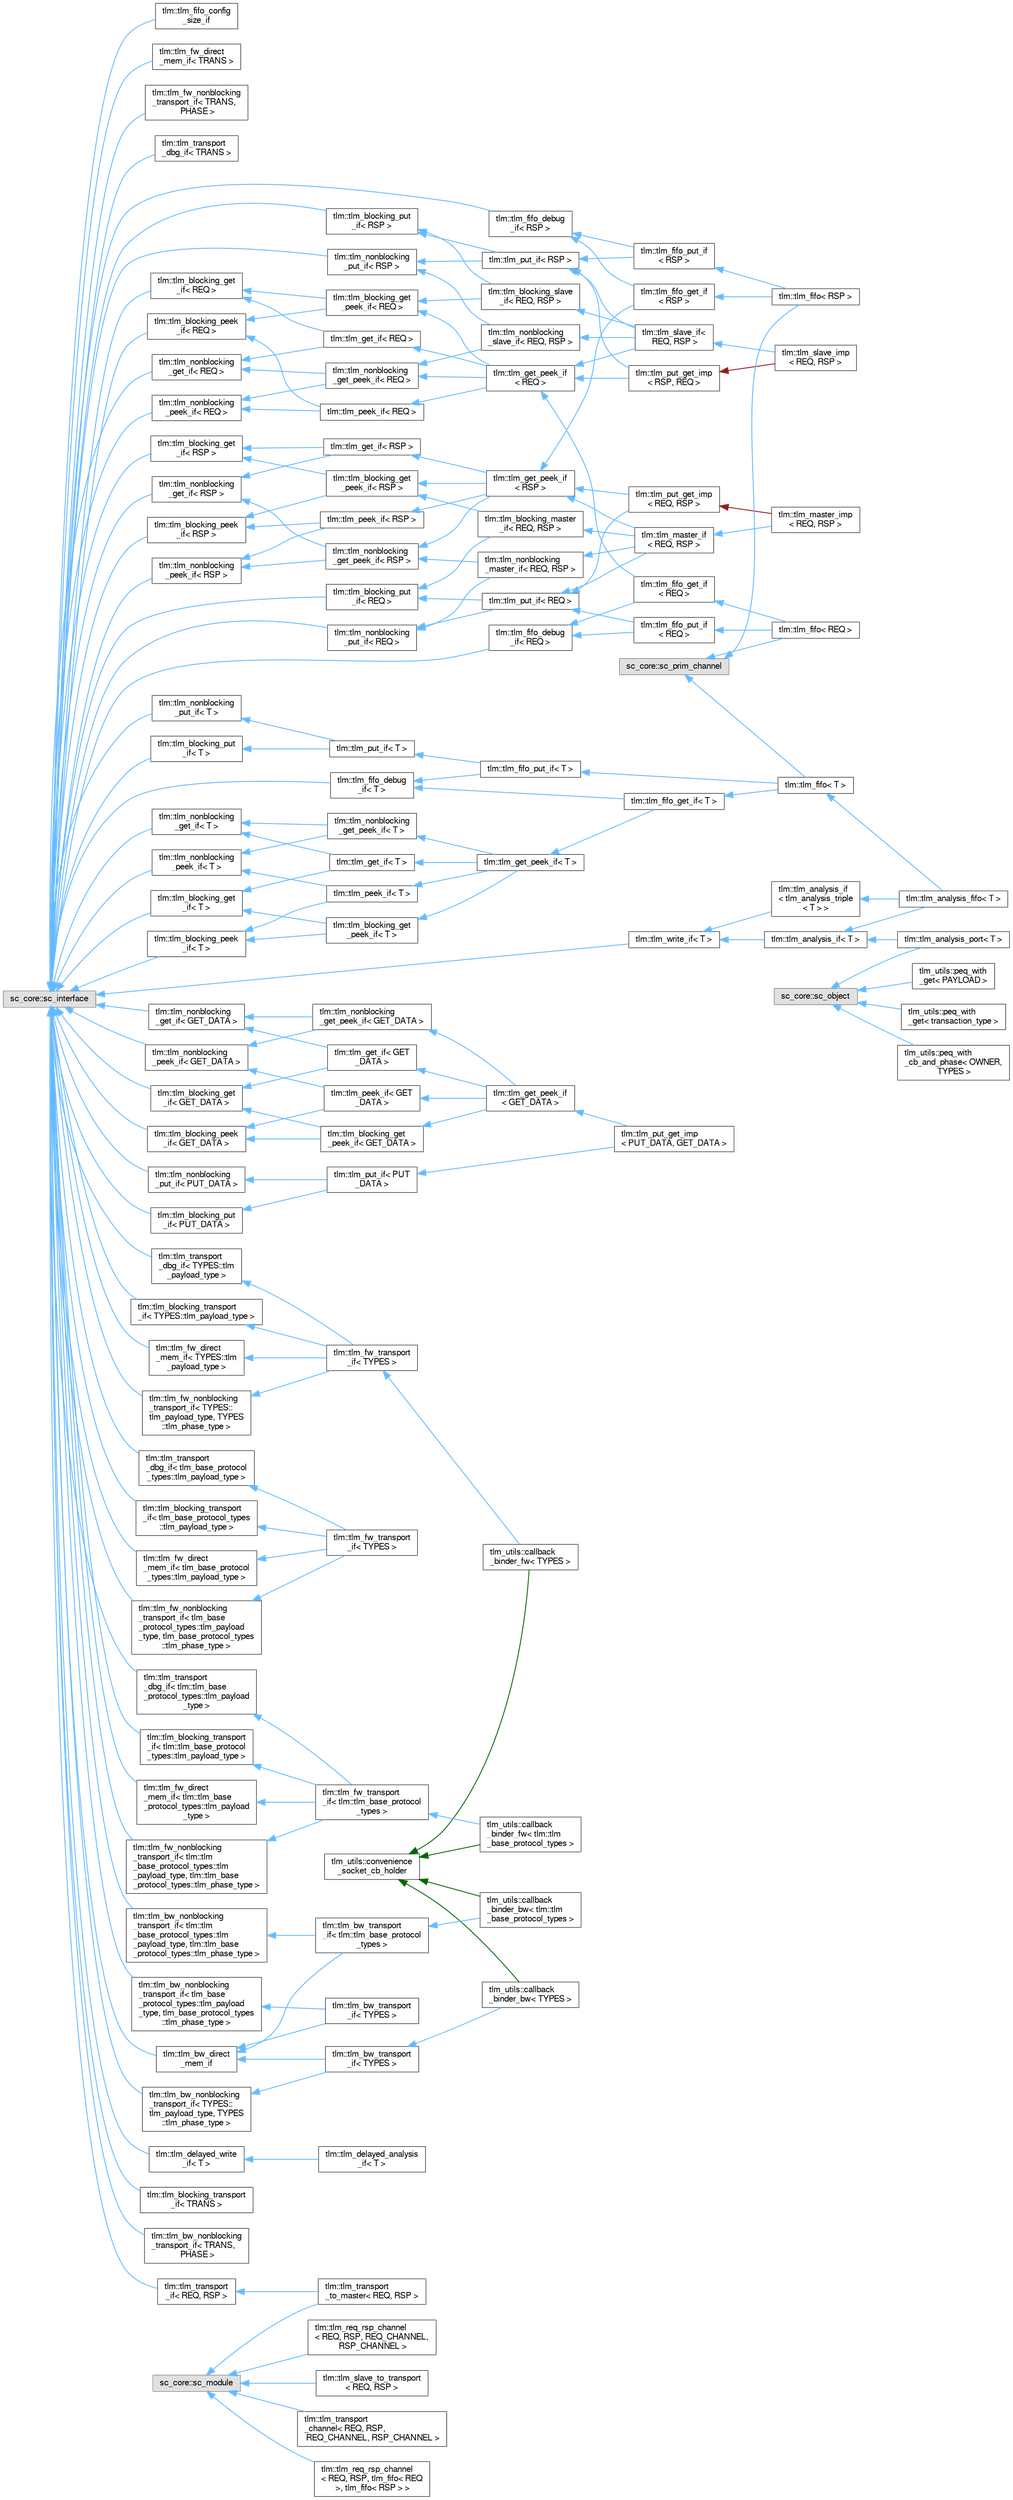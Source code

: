 digraph "Graphical Class Hierarchy"
{
 // LATEX_PDF_SIZE
  bgcolor="transparent";
  edge [fontname=FreeSans,fontsize=10,labelfontname=FreeSans,labelfontsize=10];
  node [fontname=FreeSans,fontsize=10,shape=box,height=0.2,width=0.4];
  rankdir="LR";
  Node0 [id="Node000000",label="tlm_utils::convenience\l_socket_cb_holder",height=0.2,width=0.4,color="grey40", fillcolor="white", style="filled",URL="$a01281.html",tooltip=" "];
  Node0 -> Node1 [id="edge128_Node000000_Node000001",dir="back",color="darkgreen",style="solid",tooltip=" "];
  Node1 [id="Node000001",label="tlm_utils::callback\l_binder_bw\< tlm::tlm\l_base_protocol_types \>",height=0.2,width=0.4,color="grey40", fillcolor="white", style="filled",URL="$a01333.html",tooltip=" "];
  Node0 -> Node99 [id="edge129_Node000000_Node000099",dir="back",color="darkgreen",style="solid",tooltip=" "];
  Node99 [id="Node000099",label="tlm_utils::callback\l_binder_fw\< tlm::tlm\l_base_protocol_types \>",height=0.2,width=0.4,color="grey40", fillcolor="white", style="filled",URL="$a01329.html",tooltip=" "];
  Node0 -> Node107 [id="edge130_Node000000_Node000107",dir="back",color="darkgreen",style="solid",tooltip=" "];
  Node107 [id="Node000107",label="tlm_utils::callback\l_binder_bw\< TYPES \>",height=0.2,width=0.4,color="grey40", fillcolor="white", style="filled",URL="$a01333.html",tooltip=" "];
  Node0 -> Node93 [id="edge131_Node000000_Node000093",dir="back",color="darkgreen",style="solid",tooltip=" "];
  Node93 [id="Node000093",label="tlm_utils::callback\l_binder_fw\< TYPES \>",height=0.2,width=0.4,color="grey40", fillcolor="white", style="filled",URL="$a01329.html",tooltip=" "];
  Node4 [id="Node000004",label="sc_core::sc_interface",height=0.2,width=0.4,color="grey60", fillcolor="#E0E0E0", style="filled",tooltip=" "];
  Node4 -> Node5 [id="edge132_Node000004_Node000005",dir="back",color="steelblue1",style="solid",tooltip=" "];
  Node5 [id="Node000005",label="tlm::tlm_blocking_get\l_if\< RSP \>",height=0.2,width=0.4,color="grey40", fillcolor="white", style="filled",URL="$a01013.html",tooltip=" "];
  Node5 -> Node6 [id="edge133_Node000005_Node000006",dir="back",color="steelblue1",style="solid",tooltip=" "];
  Node6 [id="Node000006",label="tlm::tlm_blocking_get\l_peek_if\< RSP \>",height=0.2,width=0.4,color="grey40", fillcolor="white", style="filled",URL="$a01049.html",tooltip=" "];
  Node6 -> Node7 [id="edge134_Node000006_Node000007",dir="back",color="steelblue1",style="solid",tooltip=" "];
  Node7 [id="Node000007",label="tlm::tlm_get_peek_if\l\< RSP \>",height=0.2,width=0.4,color="grey40", fillcolor="white", style="filled",URL="$a01057.html",tooltip=" "];
  Node7 -> Node8 [id="edge135_Node000007_Node000008",dir="back",color="steelblue1",style="solid",tooltip=" "];
  Node8 [id="Node000008",label="tlm::tlm_fifo_get_if\l\< RSP \>",height=0.2,width=0.4,color="grey40", fillcolor="white", style="filled",URL="$a01069.html",tooltip=" "];
  Node8 -> Node9 [id="edge136_Node000008_Node000009",dir="back",color="steelblue1",style="solid",tooltip=" "];
  Node9 [id="Node000009",label="tlm::tlm_fifo\< RSP \>",height=0.2,width=0.4,color="grey40", fillcolor="white", style="filled",URL="$a01117.html",tooltip=" "];
  Node7 -> Node20 [id="edge137_Node000007_Node000020",dir="back",color="steelblue1",style="solid",tooltip=" "];
  Node20 [id="Node000020",label="tlm::tlm_put_get_imp\l\< REQ, RSP \>",height=0.2,width=0.4,color="grey40", fillcolor="white", style="filled",URL="$a01121.html",tooltip=" "];
  Node20 -> Node21 [id="edge138_Node000020_Node000021",dir="back",color="firebrick4",style="solid",tooltip=" "];
  Node21 [id="Node000021",label="tlm::tlm_master_imp\l\< REQ, RSP \>",height=0.2,width=0.4,color="grey40", fillcolor="white", style="filled",URL="$a01125.html",tooltip=" "];
  Node7 -> Node22 [id="edge139_Node000007_Node000022",dir="back",color="steelblue1",style="solid",tooltip=" "];
  Node22 [id="Node000022",label="tlm::tlm_master_if\l\< REQ, RSP \>",height=0.2,width=0.4,color="grey40", fillcolor="white", style="filled",URL="$a01093.html",tooltip=" "];
  Node22 -> Node21 [id="edge140_Node000022_Node000021",dir="back",color="steelblue1",style="solid",tooltip=" "];
  Node6 -> Node23 [id="edge141_Node000006_Node000023",dir="back",color="steelblue1",style="solid",tooltip=" "];
  Node23 [id="Node000023",label="tlm::tlm_blocking_master\l_if\< REQ, RSP \>",height=0.2,width=0.4,color="grey40", fillcolor="white", style="filled",URL="$a01077.html",tooltip=" "];
  Node23 -> Node22 [id="edge142_Node000023_Node000022",dir="back",color="steelblue1",style="solid",tooltip=" "];
  Node5 -> Node28 [id="edge143_Node000005_Node000028",dir="back",color="steelblue1",style="solid",tooltip=" "];
  Node28 [id="Node000028",label="tlm::tlm_get_if\< RSP \>",height=0.2,width=0.4,color="grey40", fillcolor="white", style="filled",URL="$a01029.html",tooltip=" "];
  Node28 -> Node7 [id="edge144_Node000028_Node000007",dir="back",color="steelblue1",style="solid",tooltip=" "];
  Node4 -> Node63 [id="edge145_Node000004_Node000063",dir="back",color="steelblue1",style="solid",tooltip=" "];
  Node63 [id="Node000063",label="tlm::tlm_blocking_get\l_if\< REQ \>",height=0.2,width=0.4,color="grey40", fillcolor="white", style="filled",URL="$a01013.html",tooltip=" "];
  Node63 -> Node60 [id="edge146_Node000063_Node000060",dir="back",color="steelblue1",style="solid",tooltip=" "];
  Node60 [id="Node000060",label="tlm::tlm_blocking_get\l_peek_if\< REQ \>",height=0.2,width=0.4,color="grey40", fillcolor="white", style="filled",URL="$a01049.html",tooltip=" "];
  Node60 -> Node15 [id="edge147_Node000060_Node000015",dir="back",color="steelblue1",style="solid",tooltip=" "];
  Node15 [id="Node000015",label="tlm::tlm_get_peek_if\l\< REQ \>",height=0.2,width=0.4,color="grey40", fillcolor="white", style="filled",URL="$a01057.html",tooltip=" "];
  Node15 -> Node16 [id="edge148_Node000015_Node000016",dir="back",color="steelblue1",style="solid",tooltip=" "];
  Node16 [id="Node000016",label="tlm::tlm_fifo_get_if\l\< REQ \>",height=0.2,width=0.4,color="grey40", fillcolor="white", style="filled",URL="$a01069.html",tooltip=" "];
  Node16 -> Node17 [id="edge149_Node000016_Node000017",dir="back",color="steelblue1",style="solid",tooltip=" "];
  Node17 [id="Node000017",label="tlm::tlm_fifo\< REQ \>",height=0.2,width=0.4,color="grey40", fillcolor="white", style="filled",URL="$a01117.html",tooltip=" "];
  Node15 -> Node12 [id="edge150_Node000015_Node000012",dir="back",color="steelblue1",style="solid",tooltip=" "];
  Node12 [id="Node000012",label="tlm::tlm_put_get_imp\l\< RSP, REQ \>",height=0.2,width=0.4,color="grey40", fillcolor="white", style="filled",URL="$a01121.html",tooltip=" "];
  Node12 -> Node13 [id="edge151_Node000012_Node000013",dir="back",color="firebrick4",style="solid",tooltip=" "];
  Node13 [id="Node000013",label="tlm::tlm_slave_imp\l\< REQ, RSP \>",height=0.2,width=0.4,color="grey40", fillcolor="white", style="filled",URL="$a01129.html",tooltip=" "];
  Node15 -> Node14 [id="edge152_Node000015_Node000014",dir="back",color="steelblue1",style="solid",tooltip=" "];
  Node14 [id="Node000014",label="tlm::tlm_slave_if\<\l REQ, RSP \>",height=0.2,width=0.4,color="grey40", fillcolor="white", style="filled",URL="$a01097.html",tooltip=" "];
  Node14 -> Node13 [id="edge153_Node000014_Node000013",dir="back",color="steelblue1",style="solid",tooltip=" "];
  Node60 -> Node61 [id="edge154_Node000060_Node000061",dir="back",color="steelblue1",style="solid",tooltip=" "];
  Node61 [id="Node000061",label="tlm::tlm_blocking_slave\l_if\< REQ, RSP \>",height=0.2,width=0.4,color="grey40", fillcolor="white", style="filled",URL="$a01081.html",tooltip=" "];
  Node61 -> Node14 [id="edge155_Node000061_Node000014",dir="back",color="steelblue1",style="solid",tooltip=" "];
  Node63 -> Node64 [id="edge156_Node000063_Node000064",dir="back",color="steelblue1",style="solid",tooltip=" "];
  Node64 [id="Node000064",label="tlm::tlm_get_if\< REQ \>",height=0.2,width=0.4,color="grey40", fillcolor="white", style="filled",URL="$a01029.html",tooltip=" "];
  Node64 -> Node15 [id="edge157_Node000064_Node000015",dir="back",color="steelblue1",style="solid",tooltip=" "];
  Node4 -> Node73 [id="edge158_Node000004_Node000073",dir="back",color="steelblue1",style="solid",tooltip=" "];
  Node73 [id="Node000073",label="tlm::tlm_blocking_get\l_if\< GET_DATA \>",height=0.2,width=0.4,color="grey40", fillcolor="white", style="filled",URL="$a01013.html",tooltip=" "];
  Node73 -> Node74 [id="edge159_Node000073_Node000074",dir="back",color="steelblue1",style="solid",tooltip=" "];
  Node74 [id="Node000074",label="tlm::tlm_blocking_get\l_peek_if\< GET_DATA \>",height=0.2,width=0.4,color="grey40", fillcolor="white", style="filled",URL="$a01049.html",tooltip=" "];
  Node74 -> Node75 [id="edge160_Node000074_Node000075",dir="back",color="steelblue1",style="solid",tooltip=" "];
  Node75 [id="Node000075",label="tlm::tlm_get_peek_if\l\< GET_DATA \>",height=0.2,width=0.4,color="grey40", fillcolor="white", style="filled",URL="$a01057.html",tooltip=" "];
  Node75 -> Node76 [id="edge161_Node000075_Node000076",dir="back",color="steelblue1",style="solid",tooltip=" "];
  Node76 [id="Node000076",label="tlm::tlm_put_get_imp\l\< PUT_DATA, GET_DATA \>",height=0.2,width=0.4,color="grey40", fillcolor="white", style="filled",URL="$a01121.html",tooltip=" "];
  Node73 -> Node80 [id="edge162_Node000073_Node000080",dir="back",color="steelblue1",style="solid",tooltip=" "];
  Node80 [id="Node000080",label="tlm::tlm_get_if\< GET\l_DATA \>",height=0.2,width=0.4,color="grey40", fillcolor="white", style="filled",URL="$a01029.html",tooltip=" "];
  Node80 -> Node75 [id="edge163_Node000080_Node000075",dir="back",color="steelblue1",style="solid",tooltip=" "];
  Node4 -> Node31 [id="edge164_Node000004_Node000031",dir="back",color="steelblue1",style="solid",tooltip=" "];
  Node31 [id="Node000031",label="tlm::tlm_blocking_peek\l_if\< RSP \>",height=0.2,width=0.4,color="grey40", fillcolor="white", style="filled",URL="$a01037.html",tooltip=" "];
  Node31 -> Node6 [id="edge165_Node000031_Node000006",dir="back",color="steelblue1",style="solid",tooltip=" "];
  Node31 -> Node30 [id="edge166_Node000031_Node000030",dir="back",color="steelblue1",style="solid",tooltip=" "];
  Node30 [id="Node000030",label="tlm::tlm_peek_if\< RSP \>",height=0.2,width=0.4,color="grey40", fillcolor="white", style="filled",URL="$a01045.html",tooltip=" "];
  Node30 -> Node7 [id="edge167_Node000030_Node000007",dir="back",color="steelblue1",style="solid",tooltip=" "];
  Node4 -> Node71 [id="edge168_Node000004_Node000071",dir="back",color="steelblue1",style="solid",tooltip=" "];
  Node71 [id="Node000071",label="tlm::tlm_blocking_peek\l_if\< REQ \>",height=0.2,width=0.4,color="grey40", fillcolor="white", style="filled",URL="$a01037.html",tooltip=" "];
  Node71 -> Node60 [id="edge169_Node000071_Node000060",dir="back",color="steelblue1",style="solid",tooltip=" "];
  Node71 -> Node70 [id="edge170_Node000071_Node000070",dir="back",color="steelblue1",style="solid",tooltip=" "];
  Node70 [id="Node000070",label="tlm::tlm_peek_if\< REQ \>",height=0.2,width=0.4,color="grey40", fillcolor="white", style="filled",URL="$a01045.html",tooltip=" "];
  Node70 -> Node15 [id="edge171_Node000070_Node000015",dir="back",color="steelblue1",style="solid",tooltip=" "];
  Node4 -> Node85 [id="edge172_Node000004_Node000085",dir="back",color="steelblue1",style="solid",tooltip=" "];
  Node85 [id="Node000085",label="tlm::tlm_blocking_peek\l_if\< GET_DATA \>",height=0.2,width=0.4,color="grey40", fillcolor="white", style="filled",URL="$a01037.html",tooltip=" "];
  Node85 -> Node74 [id="edge173_Node000085_Node000074",dir="back",color="steelblue1",style="solid",tooltip=" "];
  Node85 -> Node84 [id="edge174_Node000085_Node000084",dir="back",color="steelblue1",style="solid",tooltip=" "];
  Node84 [id="Node000084",label="tlm::tlm_peek_if\< GET\l_DATA \>",height=0.2,width=0.4,color="grey40", fillcolor="white", style="filled",URL="$a01045.html",tooltip=" "];
  Node84 -> Node75 [id="edge175_Node000084_Node000075",dir="back",color="steelblue1",style="solid",tooltip=" "];
  Node4 -> Node24 [id="edge176_Node000004_Node000024",dir="back",color="steelblue1",style="solid",tooltip=" "];
  Node24 [id="Node000024",label="tlm::tlm_blocking_put\l_if\< REQ \>",height=0.2,width=0.4,color="grey40", fillcolor="white", style="filled",URL="$a01017.html",tooltip=" "];
  Node24 -> Node19 [id="edge177_Node000024_Node000019",dir="back",color="steelblue1",style="solid",tooltip=" "];
  Node19 [id="Node000019",label="tlm::tlm_put_if\< REQ \>",height=0.2,width=0.4,color="grey40", fillcolor="white", style="filled",URL="$a01033.html",tooltip=" "];
  Node19 -> Node18 [id="edge178_Node000019_Node000018",dir="back",color="steelblue1",style="solid",tooltip=" "];
  Node18 [id="Node000018",label="tlm::tlm_fifo_put_if\l\< REQ \>",height=0.2,width=0.4,color="grey40", fillcolor="white", style="filled",URL="$a01065.html",tooltip=" "];
  Node18 -> Node17 [id="edge179_Node000018_Node000017",dir="back",color="steelblue1",style="solid",tooltip=" "];
  Node19 -> Node20 [id="edge180_Node000019_Node000020",dir="back",color="steelblue1",style="solid",tooltip=" "];
  Node19 -> Node22 [id="edge181_Node000019_Node000022",dir="back",color="steelblue1",style="solid",tooltip=" "];
  Node24 -> Node23 [id="edge182_Node000024_Node000023",dir="back",color="steelblue1",style="solid",tooltip=" "];
  Node4 -> Node62 [id="edge183_Node000004_Node000062",dir="back",color="steelblue1",style="solid",tooltip=" "];
  Node62 [id="Node000062",label="tlm::tlm_blocking_put\l_if\< RSP \>",height=0.2,width=0.4,color="grey40", fillcolor="white", style="filled",URL="$a01017.html",tooltip=" "];
  Node62 -> Node11 [id="edge184_Node000062_Node000011",dir="back",color="steelblue1",style="solid",tooltip=" "];
  Node11 [id="Node000011",label="tlm::tlm_put_if\< RSP \>",height=0.2,width=0.4,color="grey40", fillcolor="white", style="filled",URL="$a01033.html",tooltip=" "];
  Node11 -> Node10 [id="edge185_Node000011_Node000010",dir="back",color="steelblue1",style="solid",tooltip=" "];
  Node10 [id="Node000010",label="tlm::tlm_fifo_put_if\l\< RSP \>",height=0.2,width=0.4,color="grey40", fillcolor="white", style="filled",URL="$a01065.html",tooltip=" "];
  Node10 -> Node9 [id="edge186_Node000010_Node000009",dir="back",color="steelblue1",style="solid",tooltip=" "];
  Node11 -> Node12 [id="edge187_Node000011_Node000012",dir="back",color="steelblue1",style="solid",tooltip=" "];
  Node11 -> Node14 [id="edge188_Node000011_Node000014",dir="back",color="steelblue1",style="solid",tooltip=" "];
  Node62 -> Node61 [id="edge189_Node000062_Node000061",dir="back",color="steelblue1",style="solid",tooltip=" "];
  Node4 -> Node78 [id="edge190_Node000004_Node000078",dir="back",color="steelblue1",style="solid",tooltip=" "];
  Node78 [id="Node000078",label="tlm::tlm_blocking_put\l_if\< PUT_DATA \>",height=0.2,width=0.4,color="grey40", fillcolor="white", style="filled",URL="$a01017.html",tooltip=" "];
  Node78 -> Node77 [id="edge191_Node000078_Node000077",dir="back",color="steelblue1",style="solid",tooltip=" "];
  Node77 [id="Node000077",label="tlm::tlm_put_if\< PUT\l_DATA \>",height=0.2,width=0.4,color="grey40", fillcolor="white", style="filled",URL="$a01033.html",tooltip=" "];
  Node77 -> Node76 [id="edge192_Node000077_Node000076",dir="back",color="steelblue1",style="solid",tooltip=" "];
  Node4 -> Node86 [id="edge193_Node000004_Node000086",dir="back",color="steelblue1",style="solid",tooltip=" "];
  Node86 [id="Node000086",label="tlm::tlm_blocking_transport\l_if\< tlm_base_protocol_types\l::tlm_payload_type \>",height=0.2,width=0.4,color="grey40", fillcolor="white", style="filled",URL="$a01169.html",tooltip=" "];
  Node86 -> Node87 [id="edge194_Node000086_Node000087",dir="back",color="steelblue1",style="solid",tooltip=" "];
  Node87 [id="Node000087",label="tlm::tlm_fw_transport\l_if\< TYPES \>",height=0.2,width=0.4,color="grey40", fillcolor="white", style="filled",URL="$a01189.html",tooltip=" "];
  Node4 -> Node91 [id="edge195_Node000004_Node000091",dir="back",color="steelblue1",style="solid",tooltip=" "];
  Node91 [id="Node000091",label="tlm::tlm_blocking_transport\l_if\< TYPES::tlm_payload_type \>",height=0.2,width=0.4,color="grey40", fillcolor="white", style="filled",URL="$a01169.html",tooltip=" "];
  Node91 -> Node92 [id="edge196_Node000091_Node000092",dir="back",color="steelblue1",style="solid",tooltip=" "];
  Node92 [id="Node000092",label="tlm::tlm_fw_transport\l_if\< TYPES \>",height=0.2,width=0.4,color="grey40", fillcolor="white", style="filled",URL="$a01189.html",tooltip=" "];
  Node92 -> Node93 [id="edge197_Node000092_Node000093",dir="back",color="steelblue1",style="solid",tooltip=" "];
  Node4 -> Node97 [id="edge198_Node000004_Node000097",dir="back",color="steelblue1",style="solid",tooltip=" "];
  Node97 [id="Node000097",label="tlm::tlm_blocking_transport\l_if\< tlm::tlm_base_protocol\l_types::tlm_payload_type \>",height=0.2,width=0.4,color="grey40", fillcolor="white", style="filled",URL="$a01169.html",tooltip=" "];
  Node97 -> Node98 [id="edge199_Node000097_Node000098",dir="back",color="steelblue1",style="solid",tooltip=" "];
  Node98 [id="Node000098",label="tlm::tlm_fw_transport\l_if\< tlm::tlm_base_protocol\l_types \>",height=0.2,width=0.4,color="grey40", fillcolor="white", style="filled",URL="$a01189.html",tooltip=" "];
  Node98 -> Node99 [id="edge200_Node000098_Node000099",dir="back",color="steelblue1",style="solid",tooltip=" "];
  Node4 -> Node103 [id="edge201_Node000004_Node000103",dir="back",color="steelblue1",style="solid",tooltip=" "];
  Node103 [id="Node000103",label="tlm::tlm_bw_nonblocking\l_transport_if\< tlm_base\l_protocol_types::tlm_payload\l_type, tlm_base_protocol_types\l::tlm_phase_type \>",height=0.2,width=0.4,color="grey40", fillcolor="white", style="filled",URL="$a01165.html",tooltip=" "];
  Node103 -> Node104 [id="edge202_Node000103_Node000104",dir="back",color="steelblue1",style="solid",tooltip=" "];
  Node104 [id="Node000104",label="tlm::tlm_bw_transport\l_if\< TYPES \>",height=0.2,width=0.4,color="grey40", fillcolor="white", style="filled",URL="$a01193.html",tooltip=" "];
  Node4 -> Node108 [id="edge203_Node000004_Node000108",dir="back",color="steelblue1",style="solid",tooltip=" "];
  Node108 [id="Node000108",label="tlm::tlm_bw_nonblocking\l_transport_if\< TYPES::\ltlm_payload_type, TYPES\l::tlm_phase_type \>",height=0.2,width=0.4,color="grey40", fillcolor="white", style="filled",URL="$a01165.html",tooltip=" "];
  Node108 -> Node106 [id="edge204_Node000108_Node000106",dir="back",color="steelblue1",style="solid",tooltip=" "];
  Node106 [id="Node000106",label="tlm::tlm_bw_transport\l_if\< TYPES \>",height=0.2,width=0.4,color="grey40", fillcolor="white", style="filled",URL="$a01193.html",tooltip=" "];
  Node106 -> Node107 [id="edge205_Node000106_Node000107",dir="back",color="steelblue1",style="solid",tooltip=" "];
  Node4 -> Node3 [id="edge206_Node000004_Node000003",dir="back",color="steelblue1",style="solid",tooltip=" "];
  Node3 [id="Node000003",label="tlm::tlm_bw_nonblocking\l_transport_if\< tlm::tlm\l_base_protocol_types::tlm\l_payload_type, tlm::tlm_base\l_protocol_types::tlm_phase_type \>",height=0.2,width=0.4,color="grey40", fillcolor="white", style="filled",URL="$a01165.html",tooltip=" "];
  Node3 -> Node2 [id="edge207_Node000003_Node000002",dir="back",color="steelblue1",style="solid",tooltip=" "];
  Node2 [id="Node000002",label="tlm::tlm_bw_transport\l_if\< tlm::tlm_base_protocol\l_types \>",height=0.2,width=0.4,color="grey40", fillcolor="white", style="filled",URL="$a01193.html",tooltip=" "];
  Node2 -> Node1 [id="edge208_Node000002_Node000001",dir="back",color="steelblue1",style="solid",tooltip=" "];
  Node4 -> Node33 [id="edge209_Node000004_Node000033",dir="back",color="steelblue1",style="solid",tooltip=" "];
  Node33 [id="Node000033",label="tlm::tlm_fifo_debug\l_if\< REQ \>",height=0.2,width=0.4,color="grey40", fillcolor="white", style="filled",URL="$a01061.html",tooltip=" "];
  Node33 -> Node16 [id="edge210_Node000033_Node000016",dir="back",color="steelblue1",style="solid",tooltip=" "];
  Node33 -> Node18 [id="edge211_Node000033_Node000018",dir="back",color="steelblue1",style="solid",tooltip=" "];
  Node4 -> Node72 [id="edge212_Node000004_Node000072",dir="back",color="steelblue1",style="solid",tooltip=" "];
  Node72 [id="Node000072",label="tlm::tlm_fifo_debug\l_if\< RSP \>",height=0.2,width=0.4,color="grey40", fillcolor="white", style="filled",URL="$a01061.html",tooltip=" "];
  Node72 -> Node8 [id="edge213_Node000072_Node000008",dir="back",color="steelblue1",style="solid",tooltip=" "];
  Node72 -> Node10 [id="edge214_Node000072_Node000010",dir="back",color="steelblue1",style="solid",tooltip=" "];
  Node4 -> Node88 [id="edge215_Node000004_Node000088",dir="back",color="steelblue1",style="solid",tooltip=" "];
  Node88 [id="Node000088",label="tlm::tlm_fw_direct\l_mem_if\< tlm_base_protocol\l_types::tlm_payload_type \>",height=0.2,width=0.4,color="grey40", fillcolor="white", style="filled",URL="$a01173.html",tooltip=" "];
  Node88 -> Node87 [id="edge216_Node000088_Node000087",dir="back",color="steelblue1",style="solid",tooltip=" "];
  Node4 -> Node94 [id="edge217_Node000004_Node000094",dir="back",color="steelblue1",style="solid",tooltip=" "];
  Node94 [id="Node000094",label="tlm::tlm_fw_direct\l_mem_if\< TYPES::tlm\l_payload_type \>",height=0.2,width=0.4,color="grey40", fillcolor="white", style="filled",URL="$a01173.html",tooltip=" "];
  Node94 -> Node92 [id="edge218_Node000094_Node000092",dir="back",color="steelblue1",style="solid",tooltip=" "];
  Node4 -> Node100 [id="edge219_Node000004_Node000100",dir="back",color="steelblue1",style="solid",tooltip=" "];
  Node100 [id="Node000100",label="tlm::tlm_fw_direct\l_mem_if\< tlm::tlm_base\l_protocol_types::tlm_payload\l_type \>",height=0.2,width=0.4,color="grey40", fillcolor="white", style="filled",URL="$a01173.html",tooltip=" "];
  Node100 -> Node98 [id="edge220_Node000100_Node000098",dir="back",color="steelblue1",style="solid",tooltip=" "];
  Node4 -> Node89 [id="edge221_Node000004_Node000089",dir="back",color="steelblue1",style="solid",tooltip=" "];
  Node89 [id="Node000089",label="tlm::tlm_fw_nonblocking\l_transport_if\< tlm_base\l_protocol_types::tlm_payload\l_type, tlm_base_protocol_types\l::tlm_phase_type \>",height=0.2,width=0.4,color="grey40", fillcolor="white", style="filled",URL="$a01161.html",tooltip=" "];
  Node89 -> Node87 [id="edge222_Node000089_Node000087",dir="back",color="steelblue1",style="solid",tooltip=" "];
  Node4 -> Node95 [id="edge223_Node000004_Node000095",dir="back",color="steelblue1",style="solid",tooltip=" "];
  Node95 [id="Node000095",label="tlm::tlm_fw_nonblocking\l_transport_if\< TYPES::\ltlm_payload_type, TYPES\l::tlm_phase_type \>",height=0.2,width=0.4,color="grey40", fillcolor="white", style="filled",URL="$a01161.html",tooltip=" "];
  Node95 -> Node92 [id="edge224_Node000095_Node000092",dir="back",color="steelblue1",style="solid",tooltip=" "];
  Node4 -> Node101 [id="edge225_Node000004_Node000101",dir="back",color="steelblue1",style="solid",tooltip=" "];
  Node101 [id="Node000101",label="tlm::tlm_fw_nonblocking\l_transport_if\< tlm::tlm\l_base_protocol_types::tlm\l_payload_type, tlm::tlm_base\l_protocol_types::tlm_phase_type \>",height=0.2,width=0.4,color="grey40", fillcolor="white", style="filled",URL="$a01161.html",tooltip=" "];
  Node101 -> Node98 [id="edge226_Node000101_Node000098",dir="back",color="steelblue1",style="solid",tooltip=" "];
  Node4 -> Node27 [id="edge227_Node000004_Node000027",dir="back",color="steelblue1",style="solid",tooltip=" "];
  Node27 [id="Node000027",label="tlm::tlm_nonblocking\l_get_if\< RSP \>",height=0.2,width=0.4,color="grey40", fillcolor="white", style="filled",URL="$a01021.html",tooltip=" "];
  Node27 -> Node28 [id="edge228_Node000027_Node000028",dir="back",color="steelblue1",style="solid",tooltip=" "];
  Node27 -> Node26 [id="edge229_Node000027_Node000026",dir="back",color="steelblue1",style="solid",tooltip=" "];
  Node26 [id="Node000026",label="tlm::tlm_nonblocking\l_get_peek_if\< RSP \>",height=0.2,width=0.4,color="grey40", fillcolor="white", style="filled",URL="$a01053.html",tooltip=" "];
  Node26 -> Node7 [id="edge230_Node000026_Node000007",dir="back",color="steelblue1",style="solid",tooltip=" "];
  Node26 -> Node25 [id="edge231_Node000026_Node000025",dir="back",color="steelblue1",style="solid",tooltip=" "];
  Node25 [id="Node000025",label="tlm::tlm_nonblocking\l_master_if\< REQ, RSP \>",height=0.2,width=0.4,color="grey40", fillcolor="white", style="filled",URL="$a01085.html",tooltip=" "];
  Node25 -> Node22 [id="edge232_Node000025_Node000022",dir="back",color="steelblue1",style="solid",tooltip=" "];
  Node4 -> Node65 [id="edge233_Node000004_Node000065",dir="back",color="steelblue1",style="solid",tooltip=" "];
  Node65 [id="Node000065",label="tlm::tlm_nonblocking\l_get_if\< REQ \>",height=0.2,width=0.4,color="grey40", fillcolor="white", style="filled",URL="$a01021.html",tooltip=" "];
  Node65 -> Node64 [id="edge234_Node000065_Node000064",dir="back",color="steelblue1",style="solid",tooltip=" "];
  Node65 -> Node66 [id="edge235_Node000065_Node000066",dir="back",color="steelblue1",style="solid",tooltip=" "];
  Node66 [id="Node000066",label="tlm::tlm_nonblocking\l_get_peek_if\< REQ \>",height=0.2,width=0.4,color="grey40", fillcolor="white", style="filled",URL="$a01053.html",tooltip=" "];
  Node66 -> Node15 [id="edge236_Node000066_Node000015",dir="back",color="steelblue1",style="solid",tooltip=" "];
  Node66 -> Node67 [id="edge237_Node000066_Node000067",dir="back",color="steelblue1",style="solid",tooltip=" "];
  Node67 [id="Node000067",label="tlm::tlm_nonblocking\l_slave_if\< REQ, RSP \>",height=0.2,width=0.4,color="grey40", fillcolor="white", style="filled",URL="$a01089.html",tooltip=" "];
  Node67 -> Node14 [id="edge238_Node000067_Node000014",dir="back",color="steelblue1",style="solid",tooltip=" "];
  Node4 -> Node81 [id="edge239_Node000004_Node000081",dir="back",color="steelblue1",style="solid",tooltip=" "];
  Node81 [id="Node000081",label="tlm::tlm_nonblocking\l_get_if\< GET_DATA \>",height=0.2,width=0.4,color="grey40", fillcolor="white", style="filled",URL="$a01021.html",tooltip=" "];
  Node81 -> Node80 [id="edge240_Node000081_Node000080",dir="back",color="steelblue1",style="solid",tooltip=" "];
  Node81 -> Node82 [id="edge241_Node000081_Node000082",dir="back",color="steelblue1",style="solid",tooltip=" "];
  Node82 [id="Node000082",label="tlm::tlm_nonblocking\l_get_peek_if\< GET_DATA \>",height=0.2,width=0.4,color="grey40", fillcolor="white", style="filled",URL="$a01053.html",tooltip=" "];
  Node82 -> Node75 [id="edge242_Node000082_Node000075",dir="back",color="steelblue1",style="solid",tooltip=" "];
  Node4 -> Node29 [id="edge243_Node000004_Node000029",dir="back",color="steelblue1",style="solid",tooltip=" "];
  Node29 [id="Node000029",label="tlm::tlm_nonblocking\l_peek_if\< RSP \>",height=0.2,width=0.4,color="grey40", fillcolor="white", style="filled",URL="$a01041.html",tooltip=" "];
  Node29 -> Node26 [id="edge244_Node000029_Node000026",dir="back",color="steelblue1",style="solid",tooltip=" "];
  Node29 -> Node30 [id="edge245_Node000029_Node000030",dir="back",color="steelblue1",style="solid",tooltip=" "];
  Node4 -> Node69 [id="edge246_Node000004_Node000069",dir="back",color="steelblue1",style="solid",tooltip=" "];
  Node69 [id="Node000069",label="tlm::tlm_nonblocking\l_peek_if\< REQ \>",height=0.2,width=0.4,color="grey40", fillcolor="white", style="filled",URL="$a01041.html",tooltip=" "];
  Node69 -> Node66 [id="edge247_Node000069_Node000066",dir="back",color="steelblue1",style="solid",tooltip=" "];
  Node69 -> Node70 [id="edge248_Node000069_Node000070",dir="back",color="steelblue1",style="solid",tooltip=" "];
  Node4 -> Node83 [id="edge249_Node000004_Node000083",dir="back",color="steelblue1",style="solid",tooltip=" "];
  Node83 [id="Node000083",label="tlm::tlm_nonblocking\l_peek_if\< GET_DATA \>",height=0.2,width=0.4,color="grey40", fillcolor="white", style="filled",URL="$a01041.html",tooltip=" "];
  Node83 -> Node82 [id="edge250_Node000083_Node000082",dir="back",color="steelblue1",style="solid",tooltip=" "];
  Node83 -> Node84 [id="edge251_Node000083_Node000084",dir="back",color="steelblue1",style="solid",tooltip=" "];
  Node4 -> Node32 [id="edge252_Node000004_Node000032",dir="back",color="steelblue1",style="solid",tooltip=" "];
  Node32 [id="Node000032",label="tlm::tlm_nonblocking\l_put_if\< REQ \>",height=0.2,width=0.4,color="grey40", fillcolor="white", style="filled",URL="$a01025.html",tooltip=" "];
  Node32 -> Node19 [id="edge253_Node000032_Node000019",dir="back",color="steelblue1",style="solid",tooltip=" "];
  Node32 -> Node25 [id="edge254_Node000032_Node000025",dir="back",color="steelblue1",style="solid",tooltip=" "];
  Node4 -> Node68 [id="edge255_Node000004_Node000068",dir="back",color="steelblue1",style="solid",tooltip=" "];
  Node68 [id="Node000068",label="tlm::tlm_nonblocking\l_put_if\< RSP \>",height=0.2,width=0.4,color="grey40", fillcolor="white", style="filled",URL="$a01025.html",tooltip=" "];
  Node68 -> Node11 [id="edge256_Node000068_Node000011",dir="back",color="steelblue1",style="solid",tooltip=" "];
  Node68 -> Node67 [id="edge257_Node000068_Node000067",dir="back",color="steelblue1",style="solid",tooltip=" "];
  Node4 -> Node79 [id="edge258_Node000004_Node000079",dir="back",color="steelblue1",style="solid",tooltip=" "];
  Node79 [id="Node000079",label="tlm::tlm_nonblocking\l_put_if\< PUT_DATA \>",height=0.2,width=0.4,color="grey40", fillcolor="white", style="filled",URL="$a01025.html",tooltip=" "];
  Node79 -> Node77 [id="edge259_Node000079_Node000077",dir="back",color="steelblue1",style="solid",tooltip=" "];
  Node4 -> Node90 [id="edge260_Node000004_Node000090",dir="back",color="steelblue1",style="solid",tooltip=" "];
  Node90 [id="Node000090",label="tlm::tlm_transport\l_dbg_if\< tlm_base_protocol\l_types::tlm_payload_type \>",height=0.2,width=0.4,color="grey40", fillcolor="white", style="filled",URL="$a01181.html",tooltip=" "];
  Node90 -> Node87 [id="edge261_Node000090_Node000087",dir="back",color="steelblue1",style="solid",tooltip=" "];
  Node4 -> Node96 [id="edge262_Node000004_Node000096",dir="back",color="steelblue1",style="solid",tooltip=" "];
  Node96 [id="Node000096",label="tlm::tlm_transport\l_dbg_if\< TYPES::tlm\l_payload_type \>",height=0.2,width=0.4,color="grey40", fillcolor="white", style="filled",URL="$a01181.html",tooltip=" "];
  Node96 -> Node92 [id="edge263_Node000096_Node000092",dir="back",color="steelblue1",style="solid",tooltip=" "];
  Node4 -> Node102 [id="edge264_Node000004_Node000102",dir="back",color="steelblue1",style="solid",tooltip=" "];
  Node102 [id="Node000102",label="tlm::tlm_transport\l_dbg_if\< tlm::tlm_base\l_protocol_types::tlm_payload\l_type \>",height=0.2,width=0.4,color="grey40", fillcolor="white", style="filled",URL="$a01181.html",tooltip=" "];
  Node102 -> Node98 [id="edge265_Node000102_Node000098",dir="back",color="steelblue1",style="solid",tooltip=" "];
  Node4 -> Node48 [id="edge266_Node000004_Node000048",dir="back",color="steelblue1",style="solid",tooltip=" "];
  Node48 [id="Node000048",label="tlm::tlm_blocking_get\l_if\< T \>",height=0.2,width=0.4,color="grey40", fillcolor="white", style="filled",URL="$a01013.html",tooltip=" "];
  Node48 -> Node47 [id="edge267_Node000048_Node000047",dir="back",color="steelblue1",style="solid",tooltip=" "];
  Node47 [id="Node000047",label="tlm::tlm_blocking_get\l_peek_if\< T \>",height=0.2,width=0.4,color="grey40", fillcolor="white", style="filled",URL="$a01049.html",tooltip=" "];
  Node47 -> Node46 [id="edge268_Node000047_Node000046",dir="back",color="steelblue1",style="solid",tooltip=" "];
  Node46 [id="Node000046",label="tlm::tlm_get_peek_if\< T \>",height=0.2,width=0.4,color="grey40", fillcolor="white", style="filled",URL="$a01057.html",tooltip=" "];
  Node46 -> Node45 [id="edge269_Node000046_Node000045",dir="back",color="steelblue1",style="solid",tooltip=" "];
  Node45 [id="Node000045",label="tlm::tlm_fifo_get_if\< T \>",height=0.2,width=0.4,color="grey40", fillcolor="white", style="filled",URL="$a01069.html",tooltip=" "];
  Node45 -> Node35 [id="edge270_Node000045_Node000035",dir="back",color="steelblue1",style="solid",tooltip=" "];
  Node35 [id="Node000035",label="tlm::tlm_fifo\< T \>",height=0.2,width=0.4,color="grey40", fillcolor="white", style="filled",URL="$a01117.html",tooltip=" "];
  Node35 -> Node36 [id="edge271_Node000035_Node000036",dir="back",color="steelblue1",style="solid",tooltip=" "];
  Node36 [id="Node000036",label="tlm::tlm_analysis_fifo\< T \>",height=0.2,width=0.4,color="grey40", fillcolor="white", style="filled",URL="$a00981.html",tooltip=" "];
  Node48 -> Node49 [id="edge272_Node000048_Node000049",dir="back",color="steelblue1",style="solid",tooltip=" "];
  Node49 [id="Node000049",label="tlm::tlm_get_if\< T \>",height=0.2,width=0.4,color="grey40", fillcolor="white", style="filled",URL="$a01029.html",tooltip=" "];
  Node49 -> Node46 [id="edge273_Node000049_Node000046",dir="back",color="steelblue1",style="solid",tooltip=" "];
  Node4 -> Node54 [id="edge274_Node000004_Node000054",dir="back",color="steelblue1",style="solid",tooltip=" "];
  Node54 [id="Node000054",label="tlm::tlm_blocking_peek\l_if\< T \>",height=0.2,width=0.4,color="grey40", fillcolor="white", style="filled",URL="$a01037.html",tooltip=" "];
  Node54 -> Node47 [id="edge275_Node000054_Node000047",dir="back",color="steelblue1",style="solid",tooltip=" "];
  Node54 -> Node53 [id="edge276_Node000054_Node000053",dir="back",color="steelblue1",style="solid",tooltip=" "];
  Node53 [id="Node000053",label="tlm::tlm_peek_if\< T \>",height=0.2,width=0.4,color="grey40", fillcolor="white", style="filled",URL="$a01045.html",tooltip=" "];
  Node53 -> Node46 [id="edge277_Node000053_Node000046",dir="back",color="steelblue1",style="solid",tooltip=" "];
  Node4 -> Node58 [id="edge278_Node000004_Node000058",dir="back",color="steelblue1",style="solid",tooltip=" "];
  Node58 [id="Node000058",label="tlm::tlm_blocking_put\l_if\< T \>",height=0.2,width=0.4,color="grey40", fillcolor="white", style="filled",URL="$a01017.html",tooltip=" "];
  Node58 -> Node57 [id="edge279_Node000058_Node000057",dir="back",color="steelblue1",style="solid",tooltip=" "];
  Node57 [id="Node000057",label="tlm::tlm_put_if\< T \>",height=0.2,width=0.4,color="grey40", fillcolor="white", style="filled",URL="$a01033.html",tooltip=" "];
  Node57 -> Node56 [id="edge280_Node000057_Node000056",dir="back",color="steelblue1",style="solid",tooltip=" "];
  Node56 [id="Node000056",label="tlm::tlm_fifo_put_if\< T \>",height=0.2,width=0.4,color="grey40", fillcolor="white", style="filled",URL="$a01065.html",tooltip=" "];
  Node56 -> Node35 [id="edge281_Node000056_Node000035",dir="back",color="steelblue1",style="solid",tooltip=" "];
  Node4 -> Node109 [id="edge282_Node000004_Node000109",dir="back",color="steelblue1",style="solid",tooltip=" "];
  Node109 [id="Node000109",label="tlm::tlm_blocking_transport\l_if\< TRANS \>",height=0.2,width=0.4,color="grey40", fillcolor="white", style="filled",URL="$a01169.html",tooltip=" "];
  Node4 -> Node105 [id="edge283_Node000004_Node000105",dir="back",color="steelblue1",style="solid",tooltip=" "];
  Node105 [id="Node000105",label="tlm::tlm_bw_direct\l_mem_if",height=0.2,width=0.4,color="grey40", fillcolor="white", style="filled",URL="$a01177.html",tooltip=" "];
  Node105 -> Node106 [id="edge284_Node000105_Node000106",dir="back",color="steelblue1",style="solid",tooltip=" "];
  Node105 -> Node2 [id="edge285_Node000105_Node000002",dir="back",color="steelblue1",style="solid",tooltip=" "];
  Node105 -> Node104 [id="edge286_Node000105_Node000104",dir="back",color="steelblue1",style="solid",tooltip=" "];
  Node4 -> Node110 [id="edge287_Node000004_Node000110",dir="back",color="steelblue1",style="solid",tooltip=" "];
  Node110 [id="Node000110",label="tlm::tlm_bw_nonblocking\l_transport_if\< TRANS,\l PHASE \>",height=0.2,width=0.4,color="grey40", fillcolor="white", style="filled",URL="$a01165.html",tooltip=" "];
  Node4 -> Node111 [id="edge288_Node000004_Node000111",dir="back",color="steelblue1",style="solid",tooltip=" "];
  Node111 [id="Node000111",label="tlm::tlm_delayed_write\l_if\< T \>",height=0.2,width=0.4,color="grey40", fillcolor="white", style="filled",URL="$a01005.html",tooltip=" "];
  Node111 -> Node112 [id="edge289_Node000111_Node000112",dir="back",color="steelblue1",style="solid",tooltip=" "];
  Node112 [id="Node000112",label="tlm::tlm_delayed_analysis\l_if\< T \>",height=0.2,width=0.4,color="grey40", fillcolor="white", style="filled",URL="$a00989.html",tooltip=" "];
  Node4 -> Node113 [id="edge290_Node000004_Node000113",dir="back",color="steelblue1",style="solid",tooltip=" "];
  Node113 [id="Node000113",label="tlm::tlm_fifo_config\l_size_if",height=0.2,width=0.4,color="grey40", fillcolor="white", style="filled",URL="$a01073.html",tooltip=" "];
  Node4 -> Node55 [id="edge291_Node000004_Node000055",dir="back",color="steelblue1",style="solid",tooltip=" "];
  Node55 [id="Node000055",label="tlm::tlm_fifo_debug\l_if\< T \>",height=0.2,width=0.4,color="grey40", fillcolor="white", style="filled",URL="$a01061.html",tooltip=" "];
  Node55 -> Node45 [id="edge292_Node000055_Node000045",dir="back",color="steelblue1",style="solid",tooltip=" "];
  Node55 -> Node56 [id="edge293_Node000055_Node000056",dir="back",color="steelblue1",style="solid",tooltip=" "];
  Node4 -> Node114 [id="edge294_Node000004_Node000114",dir="back",color="steelblue1",style="solid",tooltip=" "];
  Node114 [id="Node000114",label="tlm::tlm_fw_direct\l_mem_if\< TRANS \>",height=0.2,width=0.4,color="grey40", fillcolor="white", style="filled",URL="$a01173.html",tooltip=" "];
  Node4 -> Node115 [id="edge295_Node000004_Node000115",dir="back",color="steelblue1",style="solid",tooltip=" "];
  Node115 [id="Node000115",label="tlm::tlm_fw_nonblocking\l_transport_if\< TRANS,\l PHASE \>",height=0.2,width=0.4,color="grey40", fillcolor="white", style="filled",URL="$a01161.html",tooltip=" "];
  Node4 -> Node50 [id="edge296_Node000004_Node000050",dir="back",color="steelblue1",style="solid",tooltip=" "];
  Node50 [id="Node000050",label="tlm::tlm_nonblocking\l_get_if\< T \>",height=0.2,width=0.4,color="grey40", fillcolor="white", style="filled",URL="$a01021.html",tooltip=" "];
  Node50 -> Node49 [id="edge297_Node000050_Node000049",dir="back",color="steelblue1",style="solid",tooltip=" "];
  Node50 -> Node51 [id="edge298_Node000050_Node000051",dir="back",color="steelblue1",style="solid",tooltip=" "];
  Node51 [id="Node000051",label="tlm::tlm_nonblocking\l_get_peek_if\< T \>",height=0.2,width=0.4,color="grey40", fillcolor="white", style="filled",URL="$a01053.html",tooltip=" "];
  Node51 -> Node46 [id="edge299_Node000051_Node000046",dir="back",color="steelblue1",style="solid",tooltip=" "];
  Node4 -> Node52 [id="edge300_Node000004_Node000052",dir="back",color="steelblue1",style="solid",tooltip=" "];
  Node52 [id="Node000052",label="tlm::tlm_nonblocking\l_peek_if\< T \>",height=0.2,width=0.4,color="grey40", fillcolor="white", style="filled",URL="$a01041.html",tooltip=" "];
  Node52 -> Node51 [id="edge301_Node000052_Node000051",dir="back",color="steelblue1",style="solid",tooltip=" "];
  Node52 -> Node53 [id="edge302_Node000052_Node000053",dir="back",color="steelblue1",style="solid",tooltip=" "];
  Node4 -> Node59 [id="edge303_Node000004_Node000059",dir="back",color="steelblue1",style="solid",tooltip=" "];
  Node59 [id="Node000059",label="tlm::tlm_nonblocking\l_put_if\< T \>",height=0.2,width=0.4,color="grey40", fillcolor="white", style="filled",URL="$a01025.html",tooltip=" "];
  Node59 -> Node57 [id="edge304_Node000059_Node000057",dir="back",color="steelblue1",style="solid",tooltip=" "];
  Node4 -> Node116 [id="edge305_Node000004_Node000116",dir="back",color="steelblue1",style="solid",tooltip=" "];
  Node116 [id="Node000116",label="tlm::tlm_transport\l_dbg_if\< TRANS \>",height=0.2,width=0.4,color="grey40", fillcolor="white", style="filled",URL="$a01181.html",tooltip=" "];
  Node4 -> Node117 [id="edge306_Node000004_Node000117",dir="back",color="steelblue1",style="solid",tooltip=" "];
  Node117 [id="Node000117",label="tlm::tlm_transport\l_if\< REQ, RSP \>",height=0.2,width=0.4,color="grey40", fillcolor="white", style="filled",URL="$a01009.html",tooltip=" "];
  Node117 -> Node118 [id="edge307_Node000117_Node000118",dir="back",color="steelblue1",style="solid",tooltip=" "];
  Node118 [id="Node000118",label="tlm::tlm_transport\l_to_master\< REQ, RSP \>",height=0.2,width=0.4,color="grey40", fillcolor="white", style="filled",URL="$a01105.html",tooltip=" "];
  Node4 -> Node38 [id="edge308_Node000004_Node000038",dir="back",color="steelblue1",style="solid",tooltip=" "];
  Node38 [id="Node000038",label="tlm::tlm_write_if\< T \>",height=0.2,width=0.4,color="grey40", fillcolor="white", style="filled",URL="$a01001.html",tooltip=" "];
  Node38 -> Node37 [id="edge309_Node000038_Node000037",dir="back",color="steelblue1",style="solid",tooltip=" "];
  Node37 [id="Node000037",label="tlm::tlm_analysis_if\l\< tlm_analysis_triple\l\< T \> \>",height=0.2,width=0.4,color="grey40", fillcolor="white", style="filled",URL="$a00985.html",tooltip=" "];
  Node37 -> Node36 [id="edge310_Node000037_Node000036",dir="back",color="steelblue1",style="solid",tooltip=" "];
  Node38 -> Node39 [id="edge311_Node000038_Node000039",dir="back",color="steelblue1",style="solid",tooltip=" "];
  Node39 [id="Node000039",label="tlm::tlm_analysis_if\< T \>",height=0.2,width=0.4,color="grey40", fillcolor="white", style="filled",URL="$a00985.html",tooltip=" "];
  Node39 -> Node36 [id="edge312_Node000039_Node000036",dir="back",color="steelblue1",style="solid",tooltip=" "];
  Node39 -> Node40 [id="edge313_Node000039_Node000040",dir="back",color="steelblue1",style="solid",tooltip=" "];
  Node40 [id="Node000040",label="tlm::tlm_analysis_port\< T \>",height=0.2,width=0.4,color="grey40", fillcolor="white", style="filled",URL="$a00993.html",tooltip=" "];
  Node119 [id="Node000119",label="sc_core::sc_module",height=0.2,width=0.4,color="grey60", fillcolor="#E0E0E0", style="filled",tooltip=" "];
  Node119 -> Node120 [id="edge314_Node000119_Node000120",dir="back",color="steelblue1",style="solid",tooltip=" "];
  Node120 [id="Node000120",label="tlm::tlm_req_rsp_channel\l\< REQ, RSP, tlm_fifo\< REQ\l \>, tlm_fifo\< RSP \> \>",height=0.2,width=0.4,color="grey40", fillcolor="white", style="filled",URL="$a01133.html",tooltip=" "];
  Node119 -> Node121 [id="edge315_Node000119_Node000121",dir="back",color="steelblue1",style="solid",tooltip=" "];
  Node121 [id="Node000121",label="tlm::tlm_req_rsp_channel\l\< REQ, RSP, REQ_CHANNEL,\l RSP_CHANNEL \>",height=0.2,width=0.4,color="grey40", fillcolor="white", style="filled",URL="$a01133.html",tooltip=" "];
  Node119 -> Node122 [id="edge316_Node000119_Node000122",dir="back",color="steelblue1",style="solid",tooltip=" "];
  Node122 [id="Node000122",label="tlm::tlm_slave_to_transport\l\< REQ, RSP \>",height=0.2,width=0.4,color="grey40", fillcolor="white", style="filled",URL="$a01109.html",tooltip=" "];
  Node119 -> Node123 [id="edge317_Node000119_Node000123",dir="back",color="steelblue1",style="solid",tooltip=" "];
  Node123 [id="Node000123",label="tlm::tlm_transport\l_channel\< REQ, RSP,\l REQ_CHANNEL, RSP_CHANNEL \>",height=0.2,width=0.4,color="grey40", fillcolor="white", style="filled",URL="$a01137.html",tooltip=" "];
  Node119 -> Node118 [id="edge318_Node000119_Node000118",dir="back",color="steelblue1",style="solid",tooltip=" "];
  Node41 [id="Node000041",label="sc_core::sc_object",height=0.2,width=0.4,color="grey60", fillcolor="#E0E0E0", style="filled",tooltip=" "];
  Node41 -> Node42 [id="edge319_Node000041_Node000042",dir="back",color="steelblue1",style="solid",tooltip=" "];
  Node42 [id="Node000042",label="tlm_utils::peq_with\l_get\< transaction_type \>",height=0.2,width=0.4,color="grey40", fillcolor="white", style="filled",URL="$a01405.html",tooltip=" "];
  Node41 -> Node40 [id="edge320_Node000041_Node000040",dir="back",color="steelblue1",style="solid",tooltip=" "];
  Node41 -> Node43 [id="edge321_Node000041_Node000043",dir="back",color="steelblue1",style="solid",tooltip=" "];
  Node43 [id="Node000043",label="tlm_utils::peq_with\l_cb_and_phase\< OWNER,\l TYPES \>",height=0.2,width=0.4,color="grey40", fillcolor="white", style="filled",URL="$a01397.html",tooltip=" "];
  Node41 -> Node44 [id="edge322_Node000041_Node000044",dir="back",color="steelblue1",style="solid",tooltip=" "];
  Node44 [id="Node000044",label="tlm_utils::peq_with\l_get\< PAYLOAD \>",height=0.2,width=0.4,color="grey40", fillcolor="white", style="filled",URL="$a01405.html",tooltip=" "];
  Node34 [id="Node000034",label="sc_core::sc_prim_channel",height=0.2,width=0.4,color="grey60", fillcolor="#E0E0E0", style="filled",tooltip=" "];
  Node34 -> Node17 [id="edge323_Node000034_Node000017",dir="back",color="steelblue1",style="solid",tooltip=" "];
  Node34 -> Node9 [id="edge324_Node000034_Node000009",dir="back",color="steelblue1",style="solid",tooltip=" "];
  Node34 -> Node35 [id="edge325_Node000034_Node000035",dir="back",color="steelblue1",style="solid",tooltip=" "];
}
